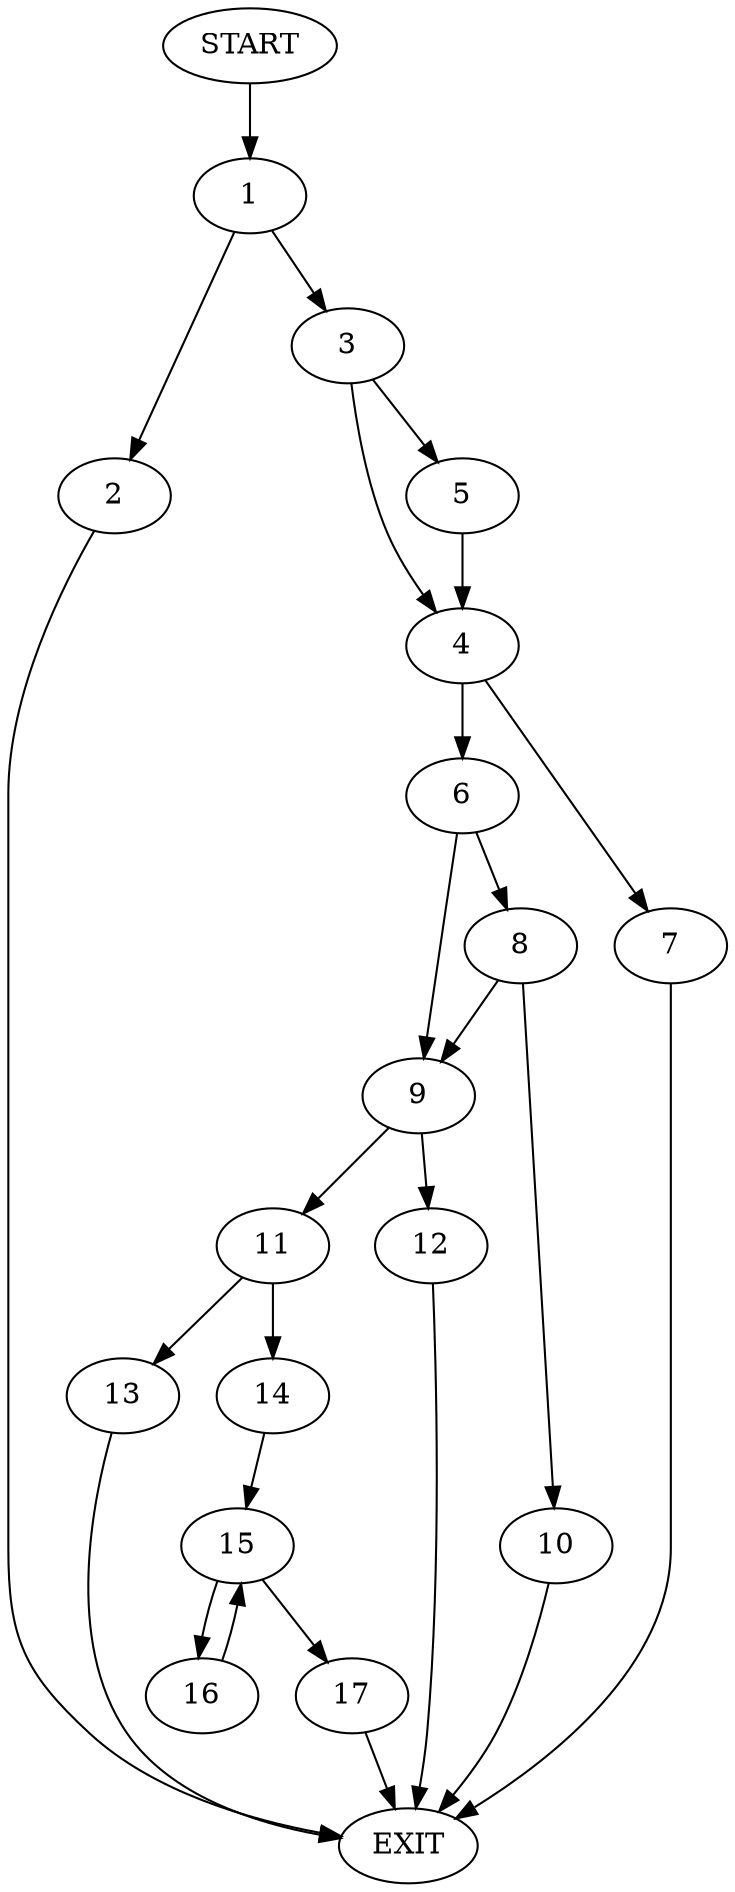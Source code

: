 digraph {
0 [label="START"]
18 [label="EXIT"]
0 -> 1
1 -> 2
1 -> 3
3 -> 4
3 -> 5
2 -> 18
4 -> 6
4 -> 7
5 -> 4
7 -> 18
6 -> 8
6 -> 9
8 -> 9
8 -> 10
9 -> 11
9 -> 12
10 -> 18
12 -> 18
11 -> 13
11 -> 14
13 -> 18
14 -> 15
15 -> 16
15 -> 17
17 -> 18
16 -> 15
}
